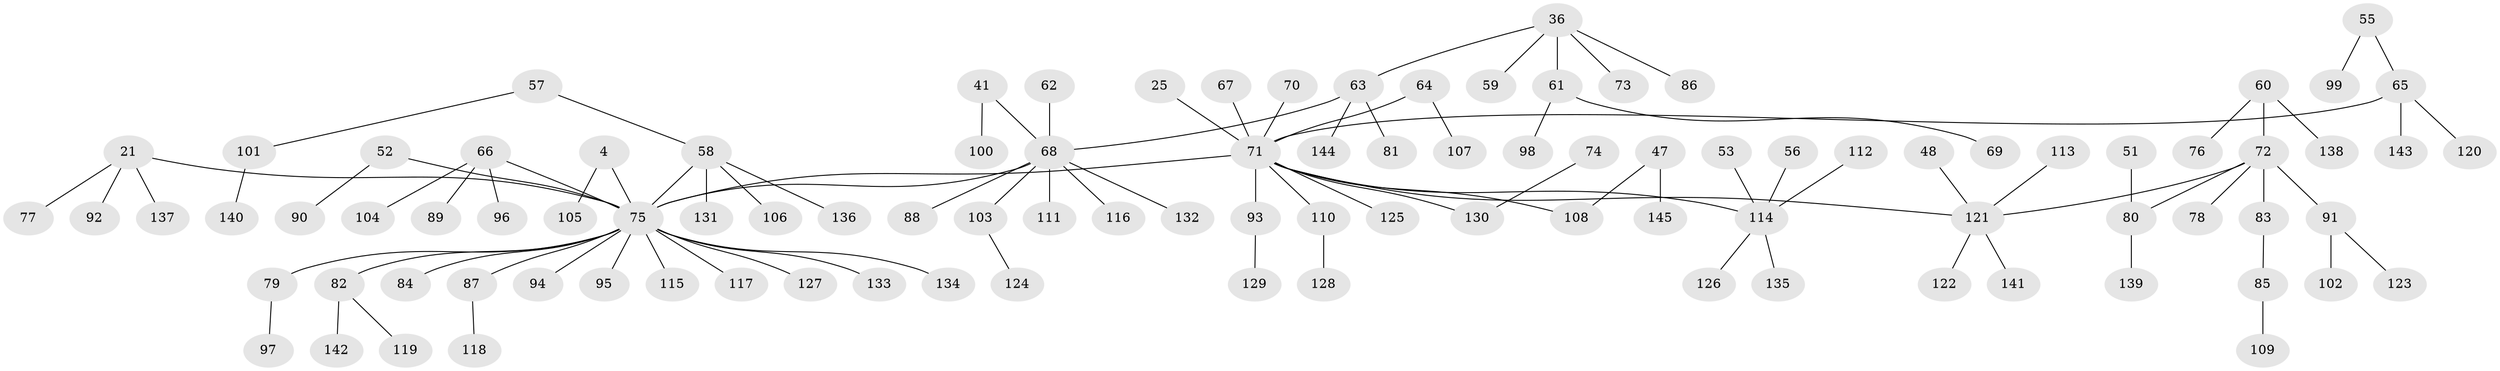 // original degree distribution, {6: 0.041379310344827586, 11: 0.006896551724137931, 5: 0.013793103448275862, 2: 0.22758620689655173, 7: 0.006896551724137931, 3: 0.1310344827586207, 4: 0.041379310344827586, 1: 0.5310344827586206}
// Generated by graph-tools (version 1.1) at 2025/56/03/04/25 21:56:56]
// undirected, 101 vertices, 100 edges
graph export_dot {
graph [start="1"]
  node [color=gray90,style=filled];
  4;
  21;
  25;
  36;
  41;
  47;
  48;
  51;
  52;
  53;
  55;
  56;
  57;
  58 [super="+29+26"];
  59;
  60;
  61;
  62;
  63 [super="+50+43+37+19+20"];
  64 [super="+27+45"];
  65 [super="+54"];
  66;
  67;
  68 [super="+49"];
  69;
  70;
  71 [super="+35"];
  72 [super="+23"];
  73;
  74;
  75 [super="+38+44+17"];
  76;
  77;
  78;
  79;
  80 [super="+31+39+42"];
  81;
  82;
  83;
  84;
  85;
  86;
  87;
  88;
  89;
  90;
  91;
  92;
  93;
  94;
  95;
  96;
  97;
  98;
  99;
  100;
  101;
  102;
  103;
  104;
  105;
  106;
  107;
  108 [super="+33"];
  109;
  110;
  111;
  112;
  113;
  114 [super="+40"];
  115;
  116;
  117;
  118;
  119;
  120;
  121 [super="+13+15"];
  122;
  123;
  124;
  125;
  126;
  127;
  128;
  129;
  130 [super="+10"];
  131;
  132;
  133;
  134;
  135;
  136;
  137;
  138;
  139;
  140;
  141;
  142;
  143;
  144;
  145;
  4 -- 105;
  4 -- 75;
  21 -- 77;
  21 -- 92;
  21 -- 137;
  21 -- 75;
  25 -- 71;
  36 -- 59;
  36 -- 61;
  36 -- 73;
  36 -- 86;
  36 -- 63;
  41 -- 100;
  41 -- 68;
  47 -- 145;
  47 -- 108;
  48 -- 121;
  51 -- 80;
  52 -- 90;
  52 -- 75;
  53 -- 114;
  55 -- 99;
  55 -- 65;
  56 -- 114;
  57 -- 101;
  57 -- 58;
  58 -- 106;
  58 -- 136;
  58 -- 131;
  58 -- 75;
  60 -- 76;
  60 -- 138;
  60 -- 72;
  61 -- 69;
  61 -- 98;
  62 -- 68;
  63 -- 81;
  63 -- 144;
  63 -- 68;
  64 -- 107;
  64 -- 71;
  65 -- 71;
  65 -- 120;
  65 -- 143;
  66 -- 89;
  66 -- 96;
  66 -- 104;
  66 -- 75;
  67 -- 71;
  68 -- 88;
  68 -- 111;
  68 -- 132;
  68 -- 103;
  68 -- 75;
  68 -- 116;
  70 -- 71;
  71 -- 125;
  71 -- 121;
  71 -- 130;
  71 -- 110;
  71 -- 93;
  71 -- 108;
  71 -- 75;
  71 -- 114;
  72 -- 121;
  72 -- 83;
  72 -- 91;
  72 -- 78;
  72 -- 80;
  74 -- 130;
  75 -- 84;
  75 -- 133;
  75 -- 134;
  75 -- 79;
  75 -- 87;
  75 -- 94;
  75 -- 117;
  75 -- 127;
  75 -- 82;
  75 -- 115;
  75 -- 95;
  79 -- 97;
  80 -- 139;
  82 -- 119;
  82 -- 142;
  83 -- 85;
  85 -- 109;
  87 -- 118;
  91 -- 102;
  91 -- 123;
  93 -- 129;
  101 -- 140;
  103 -- 124;
  110 -- 128;
  112 -- 114;
  113 -- 121;
  114 -- 126;
  114 -- 135;
  121 -- 141;
  121 -- 122;
}

